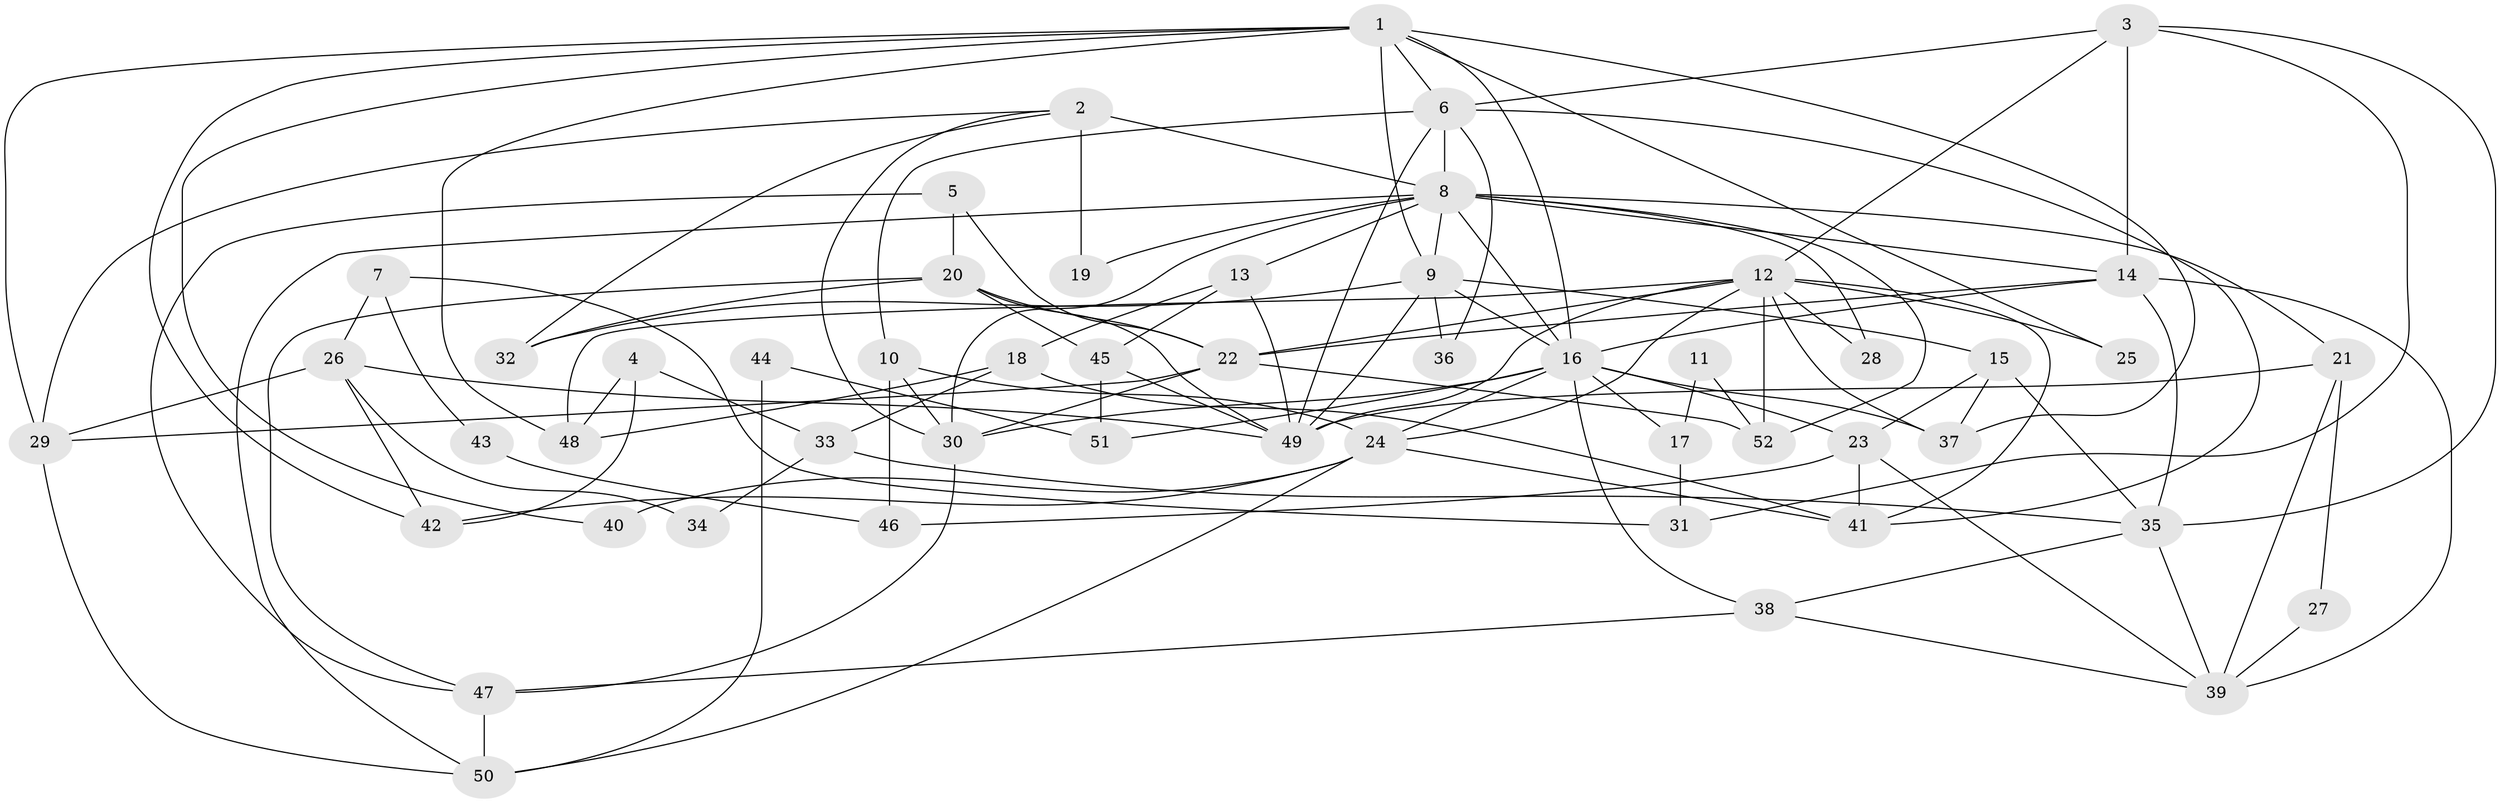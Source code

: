 // original degree distribution, {5: 0.16279069767441862, 3: 0.3023255813953488, 4: 0.29069767441860467, 6: 0.08139534883720931, 2: 0.10465116279069768, 7: 0.046511627906976744, 8: 0.011627906976744186}
// Generated by graph-tools (version 1.1) at 2025/51/03/04/25 22:51:23]
// undirected, 52 vertices, 120 edges
graph export_dot {
  node [color=gray90,style=filled];
  1;
  2;
  3;
  4;
  5;
  6;
  7;
  8;
  9;
  10;
  11;
  12;
  13;
  14;
  15;
  16;
  17;
  18;
  19;
  20;
  21;
  22;
  23;
  24;
  25;
  26;
  27;
  28;
  29;
  30;
  31;
  32;
  33;
  34;
  35;
  36;
  37;
  38;
  39;
  40;
  41;
  42;
  43;
  44;
  45;
  46;
  47;
  48;
  49;
  50;
  51;
  52;
  1 -- 6 [weight=1.0];
  1 -- 9 [weight=1.0];
  1 -- 16 [weight=1.0];
  1 -- 25 [weight=1.0];
  1 -- 29 [weight=1.0];
  1 -- 37 [weight=1.0];
  1 -- 40 [weight=1.0];
  1 -- 42 [weight=1.0];
  1 -- 48 [weight=1.0];
  2 -- 8 [weight=2.0];
  2 -- 19 [weight=2.0];
  2 -- 29 [weight=1.0];
  2 -- 30 [weight=1.0];
  2 -- 32 [weight=1.0];
  3 -- 6 [weight=1.0];
  3 -- 12 [weight=1.0];
  3 -- 14 [weight=1.0];
  3 -- 31 [weight=1.0];
  3 -- 35 [weight=1.0];
  4 -- 33 [weight=1.0];
  4 -- 42 [weight=1.0];
  4 -- 48 [weight=1.0];
  5 -- 20 [weight=1.0];
  5 -- 22 [weight=1.0];
  5 -- 47 [weight=1.0];
  6 -- 8 [weight=1.0];
  6 -- 10 [weight=1.0];
  6 -- 36 [weight=1.0];
  6 -- 41 [weight=1.0];
  6 -- 49 [weight=1.0];
  7 -- 26 [weight=1.0];
  7 -- 31 [weight=1.0];
  7 -- 43 [weight=1.0];
  8 -- 9 [weight=2.0];
  8 -- 13 [weight=1.0];
  8 -- 14 [weight=1.0];
  8 -- 16 [weight=1.0];
  8 -- 19 [weight=1.0];
  8 -- 21 [weight=1.0];
  8 -- 28 [weight=1.0];
  8 -- 30 [weight=1.0];
  8 -- 50 [weight=1.0];
  8 -- 52 [weight=1.0];
  9 -- 15 [weight=2.0];
  9 -- 16 [weight=1.0];
  9 -- 32 [weight=1.0];
  9 -- 36 [weight=2.0];
  9 -- 49 [weight=1.0];
  10 -- 24 [weight=1.0];
  10 -- 30 [weight=1.0];
  10 -- 46 [weight=1.0];
  11 -- 17 [weight=1.0];
  11 -- 52 [weight=1.0];
  12 -- 22 [weight=1.0];
  12 -- 24 [weight=2.0];
  12 -- 25 [weight=1.0];
  12 -- 28 [weight=1.0];
  12 -- 37 [weight=1.0];
  12 -- 41 [weight=1.0];
  12 -- 48 [weight=1.0];
  12 -- 49 [weight=1.0];
  12 -- 52 [weight=1.0];
  13 -- 18 [weight=1.0];
  13 -- 45 [weight=1.0];
  13 -- 49 [weight=1.0];
  14 -- 16 [weight=1.0];
  14 -- 22 [weight=1.0];
  14 -- 35 [weight=1.0];
  14 -- 39 [weight=1.0];
  15 -- 23 [weight=1.0];
  15 -- 35 [weight=1.0];
  15 -- 37 [weight=1.0];
  16 -- 17 [weight=2.0];
  16 -- 23 [weight=1.0];
  16 -- 24 [weight=1.0];
  16 -- 30 [weight=2.0];
  16 -- 37 [weight=1.0];
  16 -- 38 [weight=1.0];
  16 -- 51 [weight=1.0];
  17 -- 31 [weight=1.0];
  18 -- 33 [weight=1.0];
  18 -- 41 [weight=1.0];
  18 -- 48 [weight=1.0];
  20 -- 22 [weight=1.0];
  20 -- 32 [weight=1.0];
  20 -- 45 [weight=2.0];
  20 -- 47 [weight=1.0];
  20 -- 49 [weight=1.0];
  21 -- 27 [weight=1.0];
  21 -- 39 [weight=1.0];
  21 -- 49 [weight=1.0];
  22 -- 29 [weight=1.0];
  22 -- 30 [weight=1.0];
  22 -- 52 [weight=1.0];
  23 -- 39 [weight=1.0];
  23 -- 41 [weight=1.0];
  23 -- 46 [weight=1.0];
  24 -- 40 [weight=2.0];
  24 -- 41 [weight=1.0];
  24 -- 42 [weight=1.0];
  24 -- 50 [weight=1.0];
  26 -- 29 [weight=1.0];
  26 -- 34 [weight=1.0];
  26 -- 42 [weight=1.0];
  26 -- 49 [weight=1.0];
  27 -- 39 [weight=1.0];
  29 -- 50 [weight=1.0];
  30 -- 47 [weight=1.0];
  33 -- 34 [weight=1.0];
  33 -- 35 [weight=1.0];
  35 -- 38 [weight=1.0];
  35 -- 39 [weight=1.0];
  38 -- 39 [weight=1.0];
  38 -- 47 [weight=1.0];
  43 -- 46 [weight=1.0];
  44 -- 50 [weight=1.0];
  44 -- 51 [weight=1.0];
  45 -- 49 [weight=1.0];
  45 -- 51 [weight=1.0];
  47 -- 50 [weight=1.0];
}
